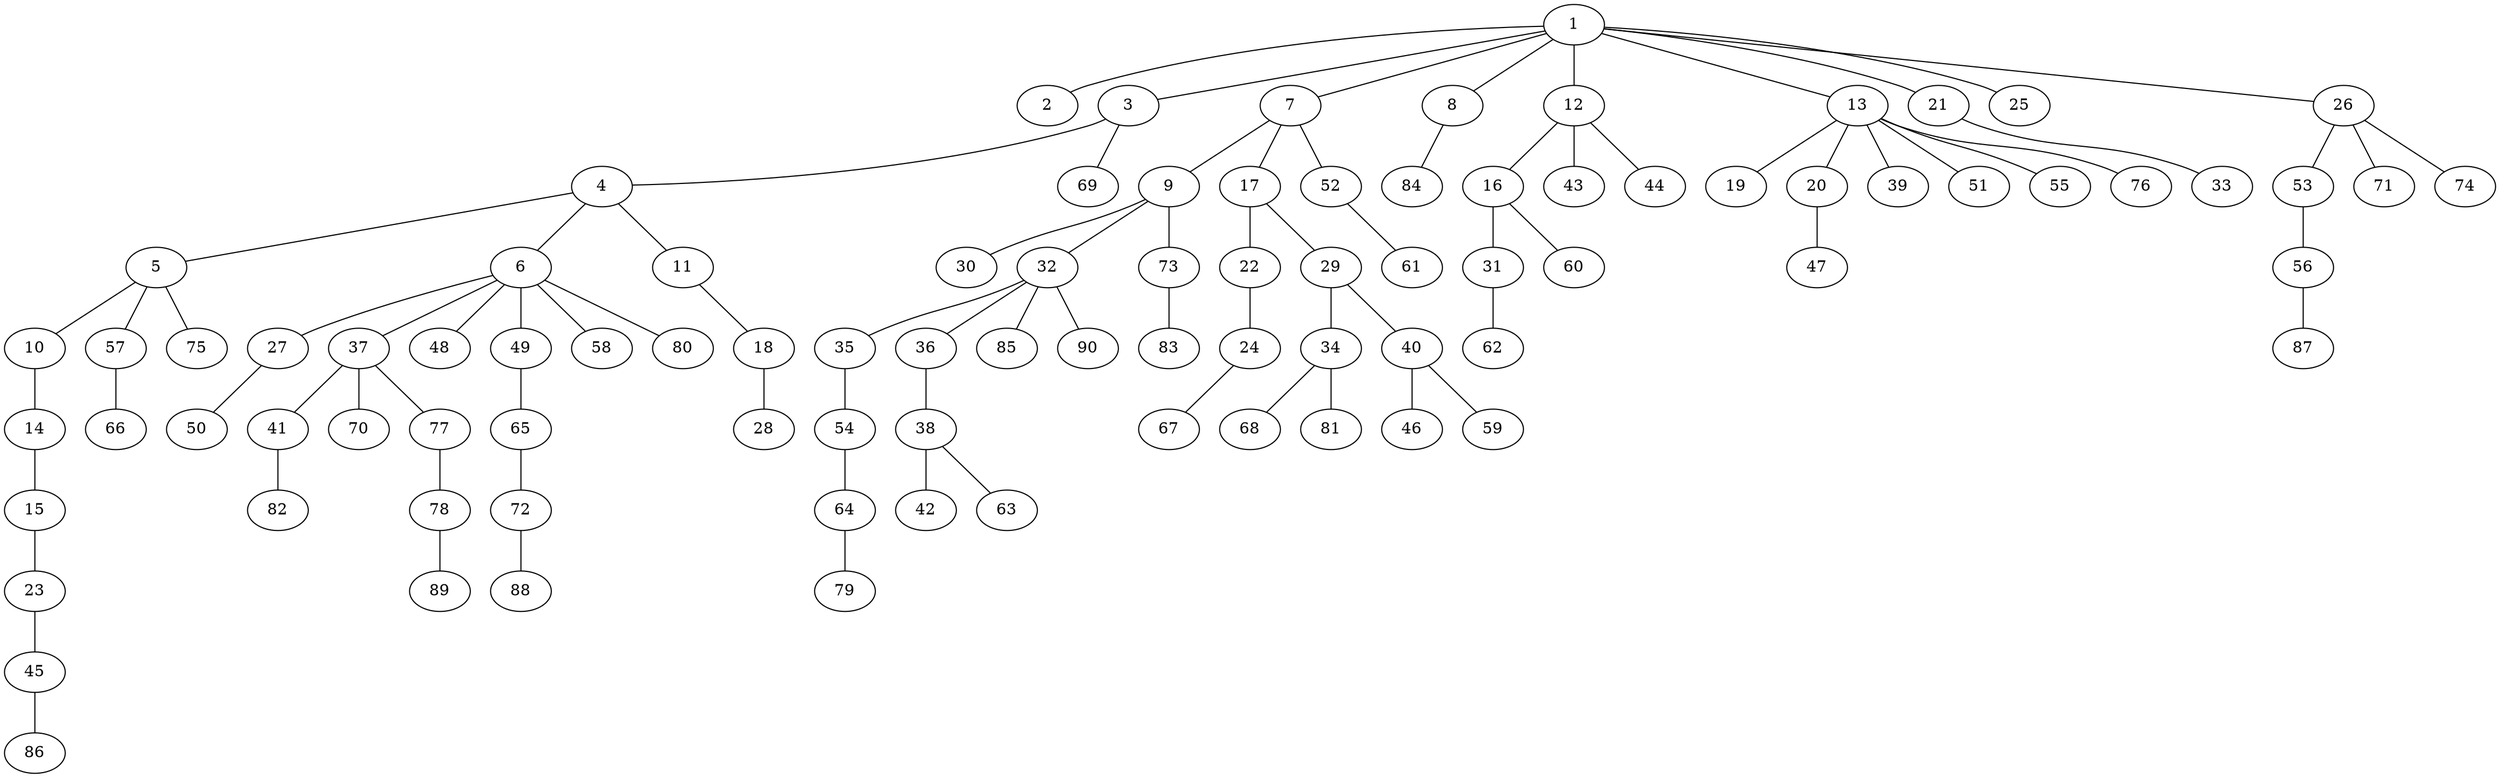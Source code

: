 graph graphname {1--2
1--3
1--7
1--8
1--12
1--13
1--21
1--25
1--26
3--4
3--69
4--5
4--6
4--11
5--10
5--57
5--75
6--27
6--37
6--48
6--49
6--58
6--80
7--9
7--17
7--52
8--84
9--30
9--32
9--73
10--14
11--18
12--16
12--43
12--44
13--19
13--20
13--39
13--51
13--55
13--76
14--15
15--23
16--31
16--60
17--22
17--29
18--28
20--47
21--33
22--24
23--45
24--67
26--53
26--71
26--74
27--50
29--34
29--40
31--62
32--35
32--36
32--85
32--90
34--68
34--81
35--54
36--38
37--41
37--70
37--77
38--42
38--63
40--46
40--59
41--82
45--86
49--65
52--61
53--56
54--64
56--87
57--66
64--79
65--72
72--88
73--83
77--78
78--89
}